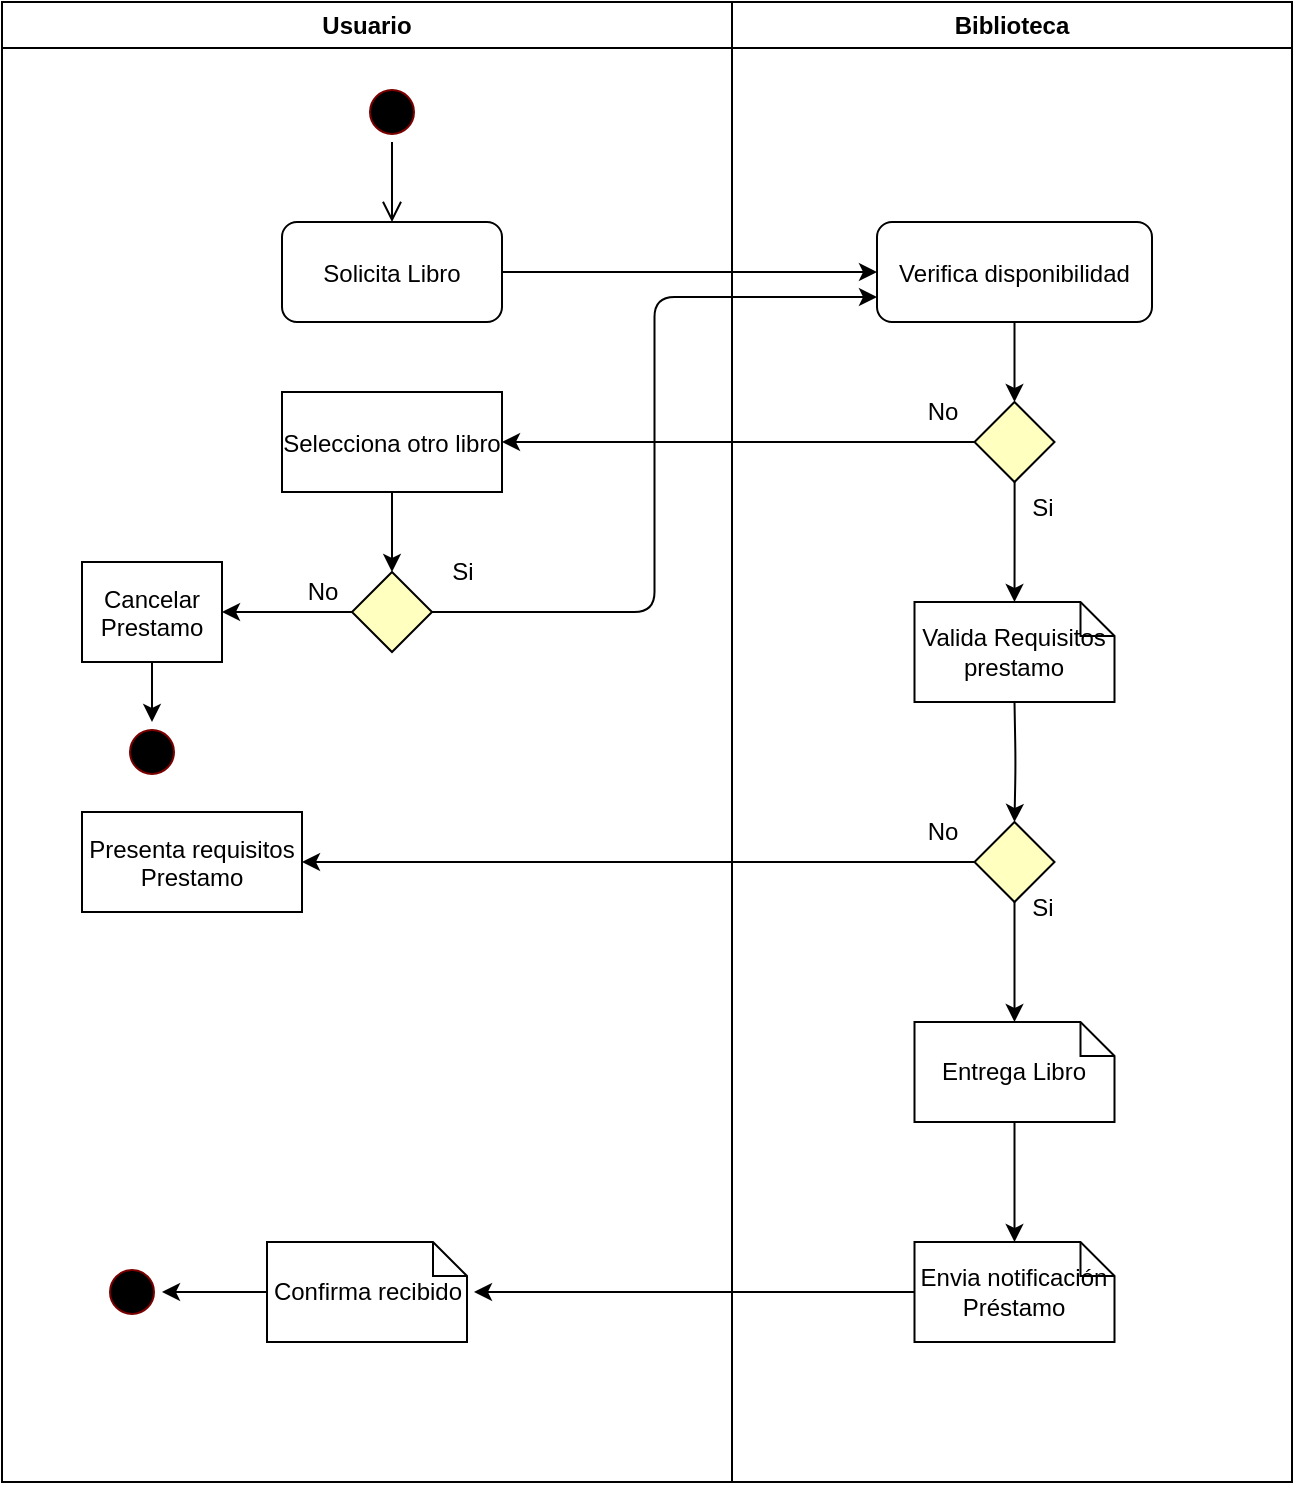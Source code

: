 <mxfile version="24.7.12" pages="3">
  <diagram name="inactivar-cliente" id="dxfZtktsnoThUHCxVJP5">
    <mxGraphModel dx="1026" dy="651" grid="1" gridSize="10" guides="1" tooltips="1" connect="1" arrows="1" fold="1" page="1" pageScale="1" pageWidth="827" pageHeight="1169" math="0" shadow="0">
      <root>
        <mxCell id="0" />
        <mxCell id="1" parent="0" />
        <mxCell id="FXGeO9gxMijoWjM9d7Dj-1" value="Usuario" style="swimlane;whiteSpace=wrap" vertex="1" parent="1">
          <mxGeometry x="40" y="140" width="365" height="740" as="geometry" />
        </mxCell>
        <mxCell id="FXGeO9gxMijoWjM9d7Dj-2" value="" style="ellipse;shape=startState;fillColor=#000000;strokeColor=#7A0000;" vertex="1" parent="FXGeO9gxMijoWjM9d7Dj-1">
          <mxGeometry x="180" y="40" width="30" height="30" as="geometry" />
        </mxCell>
        <mxCell id="FXGeO9gxMijoWjM9d7Dj-3" value="" style="edgeStyle=elbowEdgeStyle;elbow=horizontal;verticalAlign=bottom;endArrow=open;endSize=8;strokeColor=#000000;endFill=1;rounded=0" edge="1" parent="FXGeO9gxMijoWjM9d7Dj-1" target="FXGeO9gxMijoWjM9d7Dj-4">
          <mxGeometry x="100" y="40" as="geometry">
            <mxPoint x="195" y="110" as="targetPoint" />
            <mxPoint x="195" y="70" as="sourcePoint" />
          </mxGeometry>
        </mxCell>
        <mxCell id="FXGeO9gxMijoWjM9d7Dj-4" value="Solicita Libro" style="rounded=1;glass=0;shadow=0;" vertex="1" parent="FXGeO9gxMijoWjM9d7Dj-1">
          <mxGeometry x="140" y="110" width="110" height="50" as="geometry" />
        </mxCell>
        <mxCell id="FXGeO9gxMijoWjM9d7Dj-5" style="edgeStyle=orthogonalEdgeStyle;rounded=1;orthogonalLoop=1;jettySize=auto;html=1;entryX=0.5;entryY=0;entryDx=0;entryDy=0;" edge="1" parent="FXGeO9gxMijoWjM9d7Dj-1" source="FXGeO9gxMijoWjM9d7Dj-6" target="FXGeO9gxMijoWjM9d7Dj-11">
          <mxGeometry relative="1" as="geometry" />
        </mxCell>
        <mxCell id="FXGeO9gxMijoWjM9d7Dj-6" value="Selecciona otro libro" style="" vertex="1" parent="FXGeO9gxMijoWjM9d7Dj-1">
          <mxGeometry x="140" y="195" width="110" height="50" as="geometry" />
        </mxCell>
        <mxCell id="FXGeO9gxMijoWjM9d7Dj-7" style="edgeStyle=orthogonalEdgeStyle;rounded=1;orthogonalLoop=1;jettySize=auto;html=1;entryX=0.5;entryY=0;entryDx=0;entryDy=0;" edge="1" parent="FXGeO9gxMijoWjM9d7Dj-1" source="FXGeO9gxMijoWjM9d7Dj-8" target="FXGeO9gxMijoWjM9d7Dj-9">
          <mxGeometry relative="1" as="geometry" />
        </mxCell>
        <mxCell id="FXGeO9gxMijoWjM9d7Dj-8" value="Cancelar&#xa;Prestamo" style="" vertex="1" parent="FXGeO9gxMijoWjM9d7Dj-1">
          <mxGeometry x="40" y="280" width="70" height="50" as="geometry" />
        </mxCell>
        <mxCell id="FXGeO9gxMijoWjM9d7Dj-9" value="" style="ellipse;shape=startState;fillColor=#000000;strokeColor=#7A0000;" vertex="1" parent="FXGeO9gxMijoWjM9d7Dj-1">
          <mxGeometry x="60" y="360" width="30" height="30" as="geometry" />
        </mxCell>
        <mxCell id="FXGeO9gxMijoWjM9d7Dj-10" style="edgeStyle=orthogonalEdgeStyle;rounded=1;orthogonalLoop=1;jettySize=auto;html=1;entryX=1;entryY=0.5;entryDx=0;entryDy=0;" edge="1" parent="FXGeO9gxMijoWjM9d7Dj-1" source="FXGeO9gxMijoWjM9d7Dj-11" target="FXGeO9gxMijoWjM9d7Dj-8">
          <mxGeometry relative="1" as="geometry" />
        </mxCell>
        <mxCell id="FXGeO9gxMijoWjM9d7Dj-11" value="" style="rhombus;fillColor=#ffffc0;strokeColor=#000000;" vertex="1" parent="FXGeO9gxMijoWjM9d7Dj-1">
          <mxGeometry x="175" y="285" width="40" height="40" as="geometry" />
        </mxCell>
        <mxCell id="FXGeO9gxMijoWjM9d7Dj-12" value="No" style="text;html=1;align=center;verticalAlign=middle;resizable=0;points=[];autosize=1;strokeColor=none;fillColor=none;" vertex="1" parent="FXGeO9gxMijoWjM9d7Dj-1">
          <mxGeometry x="140" y="280" width="40" height="30" as="geometry" />
        </mxCell>
        <mxCell id="FXGeO9gxMijoWjM9d7Dj-13" value="Si" style="text;html=1;align=center;verticalAlign=middle;resizable=0;points=[];autosize=1;strokeColor=none;fillColor=none;" vertex="1" parent="FXGeO9gxMijoWjM9d7Dj-1">
          <mxGeometry x="215" y="270" width="30" height="30" as="geometry" />
        </mxCell>
        <mxCell id="FXGeO9gxMijoWjM9d7Dj-14" value="Presenta requisitos&#xa;Prestamo" style="" vertex="1" parent="FXGeO9gxMijoWjM9d7Dj-1">
          <mxGeometry x="40" y="405" width="110" height="50" as="geometry" />
        </mxCell>
        <mxCell id="FXGeO9gxMijoWjM9d7Dj-15" style="edgeStyle=orthogonalEdgeStyle;rounded=1;orthogonalLoop=1;jettySize=auto;html=1;entryX=1;entryY=0.5;entryDx=0;entryDy=0;" edge="1" parent="FXGeO9gxMijoWjM9d7Dj-1" source="FXGeO9gxMijoWjM9d7Dj-16" target="FXGeO9gxMijoWjM9d7Dj-17">
          <mxGeometry relative="1" as="geometry" />
        </mxCell>
        <mxCell id="FXGeO9gxMijoWjM9d7Dj-16" value="Confirma recibido" style="shape=note;whiteSpace=wrap;size=17" vertex="1" parent="FXGeO9gxMijoWjM9d7Dj-1">
          <mxGeometry x="132.5" y="620" width="100" height="50" as="geometry" />
        </mxCell>
        <mxCell id="FXGeO9gxMijoWjM9d7Dj-17" value="" style="ellipse;shape=startState;fillColor=#000000;strokeColor=#7A0000;" vertex="1" parent="FXGeO9gxMijoWjM9d7Dj-1">
          <mxGeometry x="50" y="630" width="30" height="30" as="geometry" />
        </mxCell>
        <mxCell id="FXGeO9gxMijoWjM9d7Dj-18" value="Biblioteca" style="swimlane;whiteSpace=wrap" vertex="1" parent="1">
          <mxGeometry x="405" y="140" width="280" height="740" as="geometry" />
        </mxCell>
        <mxCell id="FXGeO9gxMijoWjM9d7Dj-19" style="edgeStyle=orthogonalEdgeStyle;rounded=1;orthogonalLoop=1;jettySize=auto;html=1;entryX=0.5;entryY=0;entryDx=0;entryDy=0;" edge="1" parent="FXGeO9gxMijoWjM9d7Dj-18" target="FXGeO9gxMijoWjM9d7Dj-25">
          <mxGeometry relative="1" as="geometry">
            <mxPoint x="141.25" y="350" as="sourcePoint" />
          </mxGeometry>
        </mxCell>
        <mxCell id="FXGeO9gxMijoWjM9d7Dj-20" style="edgeStyle=orthogonalEdgeStyle;rounded=1;orthogonalLoop=1;jettySize=auto;html=1;entryX=0.5;entryY=0;entryDx=0;entryDy=0;" edge="1" parent="FXGeO9gxMijoWjM9d7Dj-18" source="FXGeO9gxMijoWjM9d7Dj-21">
          <mxGeometry relative="1" as="geometry">
            <mxPoint x="141.25" y="300" as="targetPoint" />
          </mxGeometry>
        </mxCell>
        <mxCell id="FXGeO9gxMijoWjM9d7Dj-21" value="" style="rhombus;fillColor=#ffffc0;strokeColor=#000000;" vertex="1" parent="FXGeO9gxMijoWjM9d7Dj-18">
          <mxGeometry x="121.25" y="200" width="40" height="40" as="geometry" />
        </mxCell>
        <mxCell id="FXGeO9gxMijoWjM9d7Dj-22" style="edgeStyle=orthogonalEdgeStyle;rounded=1;orthogonalLoop=1;jettySize=auto;html=1;entryX=0.5;entryY=0;entryDx=0;entryDy=0;" edge="1" parent="FXGeO9gxMijoWjM9d7Dj-18" source="FXGeO9gxMijoWjM9d7Dj-23" target="FXGeO9gxMijoWjM9d7Dj-21">
          <mxGeometry relative="1" as="geometry" />
        </mxCell>
        <mxCell id="FXGeO9gxMijoWjM9d7Dj-23" value="Verifica disponibilidad" style="rounded=1;" vertex="1" parent="FXGeO9gxMijoWjM9d7Dj-18">
          <mxGeometry x="72.5" y="110" width="137.5" height="50" as="geometry" />
        </mxCell>
        <mxCell id="FXGeO9gxMijoWjM9d7Dj-24" value="No" style="text;html=1;align=center;verticalAlign=middle;resizable=0;points=[];autosize=1;strokeColor=none;fillColor=none;" vertex="1" parent="FXGeO9gxMijoWjM9d7Dj-18">
          <mxGeometry x="85" y="190" width="40" height="30" as="geometry" />
        </mxCell>
        <mxCell id="FXGeO9gxMijoWjM9d7Dj-25" value="" style="rhombus;fillColor=#ffffc0;strokeColor=#000000;" vertex="1" parent="FXGeO9gxMijoWjM9d7Dj-18">
          <mxGeometry x="121.25" y="410" width="40" height="40" as="geometry" />
        </mxCell>
        <mxCell id="FXGeO9gxMijoWjM9d7Dj-26" value="No" style="text;html=1;align=center;verticalAlign=middle;resizable=0;points=[];autosize=1;strokeColor=none;fillColor=none;" vertex="1" parent="FXGeO9gxMijoWjM9d7Dj-18">
          <mxGeometry x="85" y="400" width="40" height="30" as="geometry" />
        </mxCell>
        <mxCell id="FXGeO9gxMijoWjM9d7Dj-27" value="Si" style="text;html=1;align=center;verticalAlign=middle;resizable=0;points=[];autosize=1;strokeColor=none;fillColor=none;" vertex="1" parent="FXGeO9gxMijoWjM9d7Dj-18">
          <mxGeometry x="140" y="438" width="30" height="30" as="geometry" />
        </mxCell>
        <mxCell id="FXGeO9gxMijoWjM9d7Dj-28" value="Valida Requisitos&#xa;prestamo" style="shape=note;whiteSpace=wrap;size=17" vertex="1" parent="FXGeO9gxMijoWjM9d7Dj-18">
          <mxGeometry x="91.25" y="300" width="100" height="50" as="geometry" />
        </mxCell>
        <mxCell id="FXGeO9gxMijoWjM9d7Dj-29" value="Envia notificación&#xa;Préstamo" style="shape=note;whiteSpace=wrap;size=17" vertex="1" parent="FXGeO9gxMijoWjM9d7Dj-18">
          <mxGeometry x="91.25" y="620" width="100" height="50" as="geometry" />
        </mxCell>
        <mxCell id="FXGeO9gxMijoWjM9d7Dj-30" style="edgeStyle=orthogonalEdgeStyle;rounded=1;orthogonalLoop=1;jettySize=auto;html=1;entryX=0.5;entryY=0;entryDx=0;entryDy=0;entryPerimeter=0;" edge="1" parent="FXGeO9gxMijoWjM9d7Dj-18" source="FXGeO9gxMijoWjM9d7Dj-32" target="FXGeO9gxMijoWjM9d7Dj-29">
          <mxGeometry relative="1" as="geometry" />
        </mxCell>
        <mxCell id="FXGeO9gxMijoWjM9d7Dj-31" value="" style="edgeStyle=orthogonalEdgeStyle;rounded=1;orthogonalLoop=1;jettySize=auto;html=1;entryX=0.5;entryY=0;entryDx=0;entryDy=0;entryPerimeter=0;" edge="1" parent="FXGeO9gxMijoWjM9d7Dj-18" source="FXGeO9gxMijoWjM9d7Dj-25" target="FXGeO9gxMijoWjM9d7Dj-32">
          <mxGeometry relative="1" as="geometry">
            <mxPoint x="546" y="590" as="sourcePoint" />
            <mxPoint x="545" y="850" as="targetPoint" />
          </mxGeometry>
        </mxCell>
        <mxCell id="FXGeO9gxMijoWjM9d7Dj-32" value="Entrega Libro" style="shape=note;whiteSpace=wrap;size=17" vertex="1" parent="FXGeO9gxMijoWjM9d7Dj-18">
          <mxGeometry x="91.25" y="510" width="100" height="50" as="geometry" />
        </mxCell>
        <mxCell id="FXGeO9gxMijoWjM9d7Dj-33" value="Si" style="text;html=1;align=center;verticalAlign=middle;resizable=0;points=[];autosize=1;strokeColor=none;fillColor=none;" vertex="1" parent="1">
          <mxGeometry x="545" y="378" width="30" height="30" as="geometry" />
        </mxCell>
        <mxCell id="FXGeO9gxMijoWjM9d7Dj-34" style="edgeStyle=orthogonalEdgeStyle;rounded=1;orthogonalLoop=1;jettySize=auto;html=1;entryX=0;entryY=0.5;entryDx=0;entryDy=0;" edge="1" parent="1" source="FXGeO9gxMijoWjM9d7Dj-4" target="FXGeO9gxMijoWjM9d7Dj-23">
          <mxGeometry relative="1" as="geometry" />
        </mxCell>
        <mxCell id="FXGeO9gxMijoWjM9d7Dj-35" style="edgeStyle=orthogonalEdgeStyle;rounded=1;orthogonalLoop=1;jettySize=auto;html=1;entryX=1;entryY=0.5;entryDx=0;entryDy=0;" edge="1" parent="1" source="FXGeO9gxMijoWjM9d7Dj-21" target="FXGeO9gxMijoWjM9d7Dj-6">
          <mxGeometry relative="1" as="geometry" />
        </mxCell>
        <mxCell id="FXGeO9gxMijoWjM9d7Dj-36" style="edgeStyle=orthogonalEdgeStyle;rounded=1;orthogonalLoop=1;jettySize=auto;html=1;entryX=0;entryY=0.75;entryDx=0;entryDy=0;" edge="1" parent="1" source="FXGeO9gxMijoWjM9d7Dj-11" target="FXGeO9gxMijoWjM9d7Dj-23">
          <mxGeometry relative="1" as="geometry" />
        </mxCell>
        <mxCell id="FXGeO9gxMijoWjM9d7Dj-37" style="edgeStyle=orthogonalEdgeStyle;rounded=1;orthogonalLoop=1;jettySize=auto;html=1;entryX=1;entryY=0.5;entryDx=0;entryDy=0;" edge="1" parent="1" source="FXGeO9gxMijoWjM9d7Dj-25" target="FXGeO9gxMijoWjM9d7Dj-14">
          <mxGeometry relative="1" as="geometry" />
        </mxCell>
        <mxCell id="FXGeO9gxMijoWjM9d7Dj-38" style="edgeStyle=orthogonalEdgeStyle;rounded=1;orthogonalLoop=1;jettySize=auto;html=1;entryX=1.035;entryY=0.5;entryDx=0;entryDy=0;entryPerimeter=0;" edge="1" parent="1" source="FXGeO9gxMijoWjM9d7Dj-29" target="FXGeO9gxMijoWjM9d7Dj-16">
          <mxGeometry relative="1" as="geometry" />
        </mxCell>
      </root>
    </mxGraphModel>
  </diagram>
  <diagram id="Lm-CPyoYL5kOA-Re4PZ5" name="activar-cliente">
    <mxGraphModel dx="1026" dy="651" grid="1" gridSize="10" guides="1" tooltips="1" connect="1" arrows="1" fold="1" page="1" pageScale="1" pageWidth="827" pageHeight="1169" math="0" shadow="0">
      <root>
        <mxCell id="0" />
        <mxCell id="1" parent="0" />
      </root>
    </mxGraphModel>
  </diagram>
  <diagram id="6-_83_sqMm-ndkB3xGhE" name="lectura-consumos">
    <mxGraphModel dx="1026" dy="651" grid="1" gridSize="10" guides="1" tooltips="1" connect="1" arrows="1" fold="1" page="1" pageScale="1" pageWidth="827" pageHeight="1169" math="0" shadow="0">
      <root>
        <mxCell id="0" />
        <mxCell id="1" parent="0" />
      </root>
    </mxGraphModel>
  </diagram>
</mxfile>
